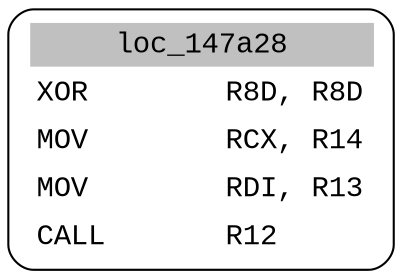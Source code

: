digraph asm_graph {
1941 [
shape="Mrecord" fontname="Courier New"label =<<table border="0" cellborder="0" cellpadding="3"><tr><td align="center" colspan="2" bgcolor="grey">loc_147a28</td></tr><tr><td align="left">XOR        R8D, R8D</td></tr><tr><td align="left">MOV        RCX, R14</td></tr><tr><td align="left">MOV        RDI, R13</td></tr><tr><td align="left">CALL       R12</td></tr></table>> ];
}